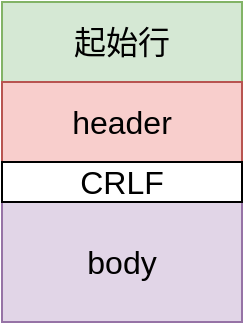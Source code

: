 <mxfile version="10.7.7" type="device"><diagram id="70Qd3Eb8toftRTfoqgan" name="第 1 页"><mxGraphModel dx="419" dy="317" grid="1" gridSize="10" guides="1" tooltips="1" connect="1" arrows="1" fold="1" page="1" pageScale="1" pageWidth="827" pageHeight="1169" math="0" shadow="0"><root><mxCell id="0"/><mxCell id="1" parent="0"/><mxCell id="XYYgtfBjiWGZiu9O9qNh-1" value="&lt;font style=&quot;font-size: 16px&quot;&gt;起始行&lt;/font&gt;" style="rounded=0;whiteSpace=wrap;html=1;fillColor=#d5e8d4;strokeColor=#82b366;" vertex="1" parent="1"><mxGeometry x="120" y="40" width="120" height="40" as="geometry"/></mxCell><mxCell id="XYYgtfBjiWGZiu9O9qNh-2" value="&lt;span style=&quot;font-size: 16px&quot;&gt;header&lt;/span&gt;" style="rounded=0;whiteSpace=wrap;html=1;fillColor=#f8cecc;strokeColor=#b85450;" vertex="1" parent="1"><mxGeometry x="120" y="80" width="120" height="40" as="geometry"/></mxCell><mxCell id="XYYgtfBjiWGZiu9O9qNh-5" value="&lt;font style=&quot;font-size: 16px&quot;&gt;body&lt;/font&gt;" style="rounded=0;whiteSpace=wrap;html=1;fillColor=#e1d5e7;strokeColor=#9673a6;" vertex="1" parent="1"><mxGeometry x="120" y="140" width="120" height="60" as="geometry"/></mxCell><mxCell id="XYYgtfBjiWGZiu9O9qNh-6" value="&lt;span&gt;&lt;font style=&quot;font-size: 16px&quot;&gt;CRLF&lt;/font&gt;&lt;/span&gt;" style="rounded=0;whiteSpace=wrap;html=1;" vertex="1" parent="1"><mxGeometry x="120" y="120" width="120" height="20" as="geometry"/></mxCell></root></mxGraphModel></diagram></mxfile>